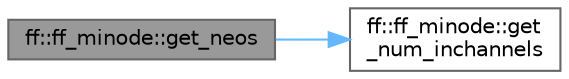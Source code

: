 digraph "ff::ff_minode::get_neos"
{
 // LATEX_PDF_SIZE
  bgcolor="transparent";
  edge [fontname=Helvetica,fontsize=10,labelfontname=Helvetica,labelfontsize=10];
  node [fontname=Helvetica,fontsize=10,shape=box,height=0.2,width=0.4];
  rankdir="LR";
  Node1 [id="Node000001",label="ff::ff_minode::get_neos",height=0.2,width=0.4,color="gray40", fillcolor="grey60", style="filled", fontcolor="black",tooltip=" "];
  Node1 -> Node2 [id="edge2_Node000001_Node000002",color="steelblue1",style="solid",tooltip=" "];
  Node2 [id="Node000002",label="ff::ff_minode::get\l_num_inchannels",height=0.2,width=0.4,color="grey40", fillcolor="white", style="filled",URL="$classff_1_1ff__minode.html#a1f4076371d457755d18579bb0990a70d",tooltip=" "];
}
